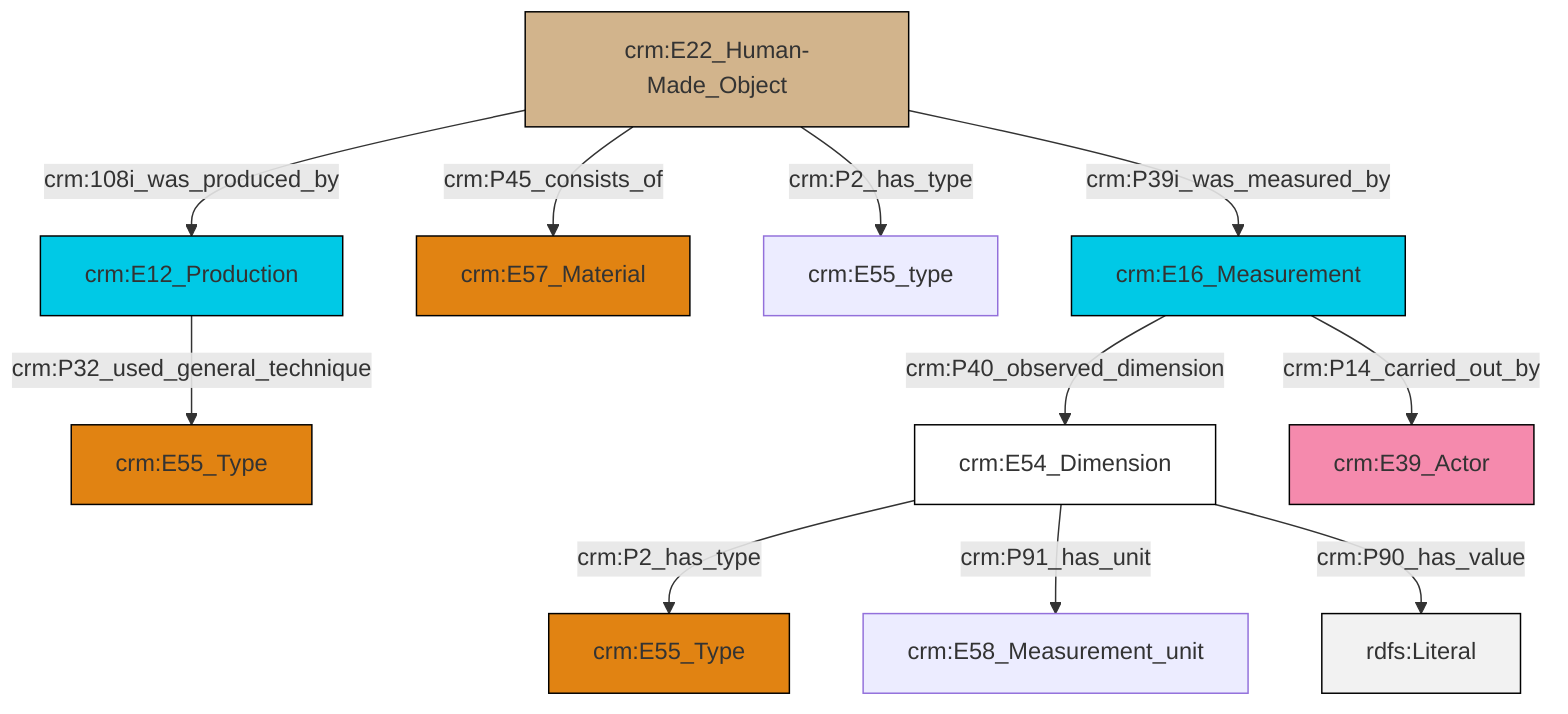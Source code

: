 graph TD
classDef Literal fill:#f2f2f2,stroke:#000000;
classDef CRM_Entity fill:#FFFFFF,stroke:#000000;
classDef Temporal_Entity fill:#00C9E6, stroke:#000000;
classDef Type fill:#E18312, stroke:#000000;
classDef Time-Span fill:#2C9C91, stroke:#000000;
classDef Appellation fill:#FFEB7F, stroke:#000000;
classDef Place fill:#008836, stroke:#000000;
classDef Persistent_Item fill:#B266B2, stroke:#000000;
classDef Conceptual_Object fill:#FFD700, stroke:#000000;
classDef Physical_Thing fill:#D2B48C, stroke:#000000;
classDef Actor fill:#f58aad, stroke:#000000;
classDef PC_Classes fill:#4ce600, stroke:#000000;
classDef Multi fill:#cccccc,stroke:#000000;

2["crm:E54_Dimension"]:::CRM_Entity -->|crm:P2_has_type| 3["crm:E55_Type"]:::Type
2["crm:E54_Dimension"]:::CRM_Entity -->|crm:P91_has_unit| 7["crm:E58_Measurement_unit"]:::Default
8["crm:E16_Measurement"]:::Temporal_Entity -->|crm:P14_carried_out_by| 9["crm:E39_Actor"]:::Actor
5["crm:E22_Human-Made_Object"]:::Physical_Thing -->|crm:P45_consists_of| 11["crm:E57_Material"]:::Type
2["crm:E54_Dimension"]:::CRM_Entity -->|crm:P90_has_value| 13[rdfs:Literal]:::Literal
5["crm:E22_Human-Made_Object"]:::Physical_Thing -->|crm:P2_has_type| 14["crm:E55_type"]:::Default
5["crm:E22_Human-Made_Object"]:::Physical_Thing -->|crm:P39i_was_measured_by| 8["crm:E16_Measurement"]:::Temporal_Entity
8["crm:E16_Measurement"]:::Temporal_Entity -->|crm:P40_observed_dimension| 2["crm:E54_Dimension"]:::CRM_Entity
15["crm:E12_Production"]:::Temporal_Entity -->|crm:P32_used_general_technique| 0["crm:E55_Type"]:::Type
5["crm:E22_Human-Made_Object"]:::Physical_Thing -->|crm:108i_was_produced_by| 15["crm:E12_Production"]:::Temporal_Entity